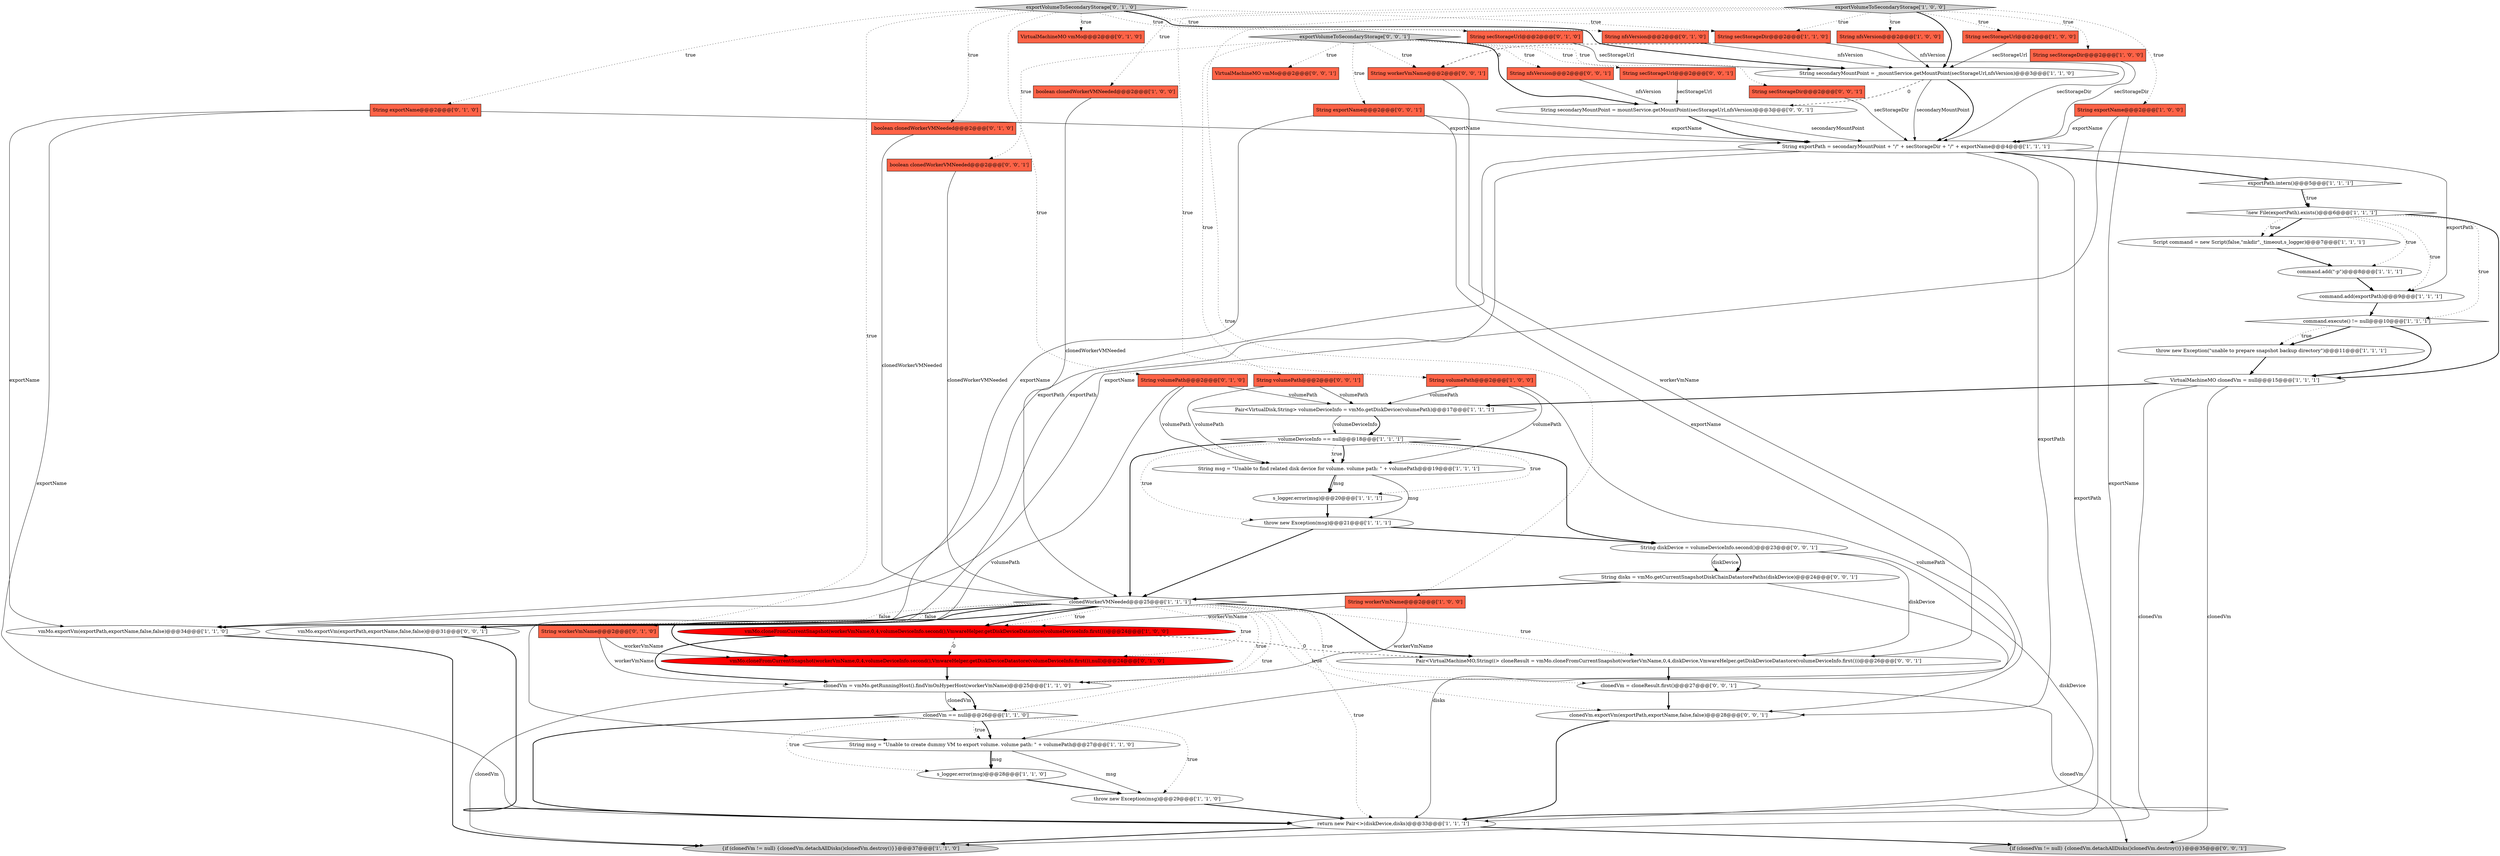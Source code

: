 digraph {
31 [style = filled, label = "VirtualMachineMO clonedVm = null@@@15@@@['1', '1', '1']", fillcolor = white, shape = ellipse image = "AAA0AAABBB1BBB"];
6 [style = filled, label = "clonedVm == null@@@26@@@['1', '1', '0']", fillcolor = white, shape = diamond image = "AAA0AAABBB1BBB"];
20 [style = filled, label = "command.execute() != null@@@10@@@['1', '1', '1']", fillcolor = white, shape = diamond image = "AAA0AAABBB1BBB"];
41 [style = filled, label = "vmMo.cloneFromCurrentSnapshot(workerVmName,0,4,volumeDeviceInfo.second(),VmwareHelper.getDiskDeviceDatastore(volumeDeviceInfo.first()),null)@@@24@@@['0', '1', '0']", fillcolor = red, shape = ellipse image = "AAA1AAABBB2BBB"];
27 [style = filled, label = "clonedVm = vmMo.getRunningHost().findVmOnHyperHost(workerVmName)@@@25@@@['1', '1', '0']", fillcolor = white, shape = ellipse image = "AAA0AAABBB1BBB"];
22 [style = filled, label = "String nfsVersion@@@2@@@['1', '0', '0']", fillcolor = tomato, shape = box image = "AAA0AAABBB1BBB"];
12 [style = filled, label = "String workerVmName@@@2@@@['1', '0', '0']", fillcolor = tomato, shape = box image = "AAA0AAABBB1BBB"];
53 [style = filled, label = "clonedVm = cloneResult.first()@@@27@@@['0', '0', '1']", fillcolor = white, shape = ellipse image = "AAA0AAABBB3BBB"];
5 [style = filled, label = "String msg = \"Unable to create dummy VM to export volume. volume path: \" + volumePath@@@27@@@['1', '1', '0']", fillcolor = white, shape = ellipse image = "AAA0AAABBB1BBB"];
17 [style = filled, label = "vmMo.exportVm(exportPath,exportName,false,false)@@@34@@@['1', '1', '0']", fillcolor = white, shape = ellipse image = "AAA0AAABBB1BBB"];
9 [style = filled, label = "Pair<VirtualDisk,String> volumeDeviceInfo = vmMo.getDiskDevice(volumePath)@@@17@@@['1', '1', '1']", fillcolor = white, shape = ellipse image = "AAA0AAABBB1BBB"];
25 [style = filled, label = "String volumePath@@@2@@@['1', '0', '0']", fillcolor = tomato, shape = box image = "AAA0AAABBB1BBB"];
28 [style = filled, label = "String secStorageDir@@@2@@@['1', '1', '0']", fillcolor = tomato, shape = box image = "AAA0AAABBB1BBB"];
33 [style = filled, label = "clonedWorkerVMNeeded@@@25@@@['1', '1', '1']", fillcolor = white, shape = diamond image = "AAA0AAABBB1BBB"];
34 [style = filled, label = "String nfsVersion@@@2@@@['0', '1', '0']", fillcolor = tomato, shape = box image = "AAA0AAABBB2BBB"];
30 [style = filled, label = "String msg = \"Unable to find related disk device for volume. volume path: \" + volumePath@@@19@@@['1', '1', '1']", fillcolor = white, shape = ellipse image = "AAA0AAABBB1BBB"];
42 [style = filled, label = "VirtualMachineMO vmMo@@@2@@@['0', '1', '0']", fillcolor = tomato, shape = box image = "AAA0AAABBB2BBB"];
49 [style = filled, label = "String exportName@@@2@@@['0', '0', '1']", fillcolor = tomato, shape = box image = "AAA0AAABBB3BBB"];
38 [style = filled, label = "String exportName@@@2@@@['0', '1', '0']", fillcolor = tomato, shape = box image = "AAA0AAABBB2BBB"];
3 [style = filled, label = "command.add(exportPath)@@@9@@@['1', '1', '1']", fillcolor = white, shape = ellipse image = "AAA0AAABBB1BBB"];
1 [style = filled, label = "throw new Exception(msg)@@@21@@@['1', '1', '1']", fillcolor = white, shape = ellipse image = "AAA0AAABBB1BBB"];
57 [style = filled, label = "String disks = vmMo.getCurrentSnapshotDiskChainDatastorePaths(diskDevice)@@@24@@@['0', '0', '1']", fillcolor = white, shape = ellipse image = "AAA0AAABBB3BBB"];
2 [style = filled, label = "Script command = new Script(false,\"mkdir\",_timeout,s_logger)@@@7@@@['1', '1', '1']", fillcolor = white, shape = ellipse image = "AAA0AAABBB1BBB"];
14 [style = filled, label = "exportVolumeToSecondaryStorage['1', '0', '0']", fillcolor = lightgray, shape = diamond image = "AAA0AAABBB1BBB"];
16 [style = filled, label = "volumeDeviceInfo == null@@@18@@@['1', '1', '1']", fillcolor = white, shape = diamond image = "AAA0AAABBB1BBB"];
19 [style = filled, label = "throw new Exception(msg)@@@29@@@['1', '1', '0']", fillcolor = white, shape = ellipse image = "AAA0AAABBB1BBB"];
45 [style = filled, label = "String volumePath@@@2@@@['0', '0', '1']", fillcolor = tomato, shape = box image = "AAA0AAABBB3BBB"];
32 [style = filled, label = "return new Pair<>(diskDevice,disks)@@@33@@@['1', '1', '1']", fillcolor = white, shape = ellipse image = "AAA0AAABBB1BBB"];
37 [style = filled, label = "boolean clonedWorkerVMNeeded@@@2@@@['0', '1', '0']", fillcolor = tomato, shape = box image = "AAA0AAABBB2BBB"];
56 [style = filled, label = "vmMo.exportVm(exportPath,exportName,false,false)@@@31@@@['0', '0', '1']", fillcolor = white, shape = ellipse image = "AAA0AAABBB3BBB"];
58 [style = filled, label = "String nfsVersion@@@2@@@['0', '0', '1']", fillcolor = tomato, shape = box image = "AAA0AAABBB3BBB"];
26 [style = filled, label = "{if (clonedVm != null) {clonedVm.detachAllDisks()clonedVm.destroy()}}@@@37@@@['1', '1', '0']", fillcolor = lightgray, shape = ellipse image = "AAA0AAABBB1BBB"];
11 [style = filled, label = "command.add(\"-p\")@@@8@@@['1', '1', '1']", fillcolor = white, shape = ellipse image = "AAA0AAABBB1BBB"];
43 [style = filled, label = "Pair<VirtualMachineMO,String((> cloneResult = vmMo.cloneFromCurrentSnapshot(workerVmName,0,4,diskDevice,VmwareHelper.getDiskDeviceDatastore(volumeDeviceInfo.first()))@@@26@@@['0', '0', '1']", fillcolor = white, shape = ellipse image = "AAA0AAABBB3BBB"];
47 [style = filled, label = "String secStorageUrl@@@2@@@['0', '0', '1']", fillcolor = tomato, shape = box image = "AAA0AAABBB3BBB"];
24 [style = filled, label = "!new File(exportPath).exists()@@@6@@@['1', '1', '1']", fillcolor = white, shape = diamond image = "AAA0AAABBB1BBB"];
44 [style = filled, label = "String diskDevice = volumeDeviceInfo.second()@@@23@@@['0', '0', '1']", fillcolor = white, shape = ellipse image = "AAA0AAABBB3BBB"];
13 [style = filled, label = "String exportPath = secondaryMountPoint + \"/\" + secStorageDir + \"/\" + exportName@@@4@@@['1', '1', '1']", fillcolor = white, shape = ellipse image = "AAA0AAABBB1BBB"];
48 [style = filled, label = "boolean clonedWorkerVMNeeded@@@2@@@['0', '0', '1']", fillcolor = tomato, shape = box image = "AAA0AAABBB3BBB"];
21 [style = filled, label = "String exportName@@@2@@@['1', '0', '0']", fillcolor = tomato, shape = box image = "AAA0AAABBB1BBB"];
39 [style = filled, label = "String secStorageUrl@@@2@@@['0', '1', '0']", fillcolor = tomato, shape = box image = "AAA0AAABBB2BBB"];
50 [style = filled, label = "exportVolumeToSecondaryStorage['0', '0', '1']", fillcolor = lightgray, shape = diamond image = "AAA0AAABBB3BBB"];
0 [style = filled, label = "exportPath.intern()@@@5@@@['1', '1', '1']", fillcolor = white, shape = diamond image = "AAA0AAABBB1BBB"];
51 [style = filled, label = "String secondaryMountPoint = mountService.getMountPoint(secStorageUrl,nfsVersion)@@@3@@@['0', '0', '1']", fillcolor = white, shape = ellipse image = "AAA0AAABBB3BBB"];
40 [style = filled, label = "exportVolumeToSecondaryStorage['0', '1', '0']", fillcolor = lightgray, shape = diamond image = "AAA0AAABBB2BBB"];
55 [style = filled, label = "clonedVm.exportVm(exportPath,exportName,false,false)@@@28@@@['0', '0', '1']", fillcolor = white, shape = ellipse image = "AAA0AAABBB3BBB"];
29 [style = filled, label = "s_logger.error(msg)@@@20@@@['1', '1', '1']", fillcolor = white, shape = ellipse image = "AAA0AAABBB1BBB"];
52 [style = filled, label = "{if (clonedVm != null) {clonedVm.detachAllDisks()clonedVm.destroy()}}@@@35@@@['0', '0', '1']", fillcolor = lightgray, shape = ellipse image = "AAA0AAABBB3BBB"];
4 [style = filled, label = "String secStorageDir@@@2@@@['1', '0', '0']", fillcolor = tomato, shape = box image = "AAA0AAABBB1BBB"];
54 [style = filled, label = "VirtualMachineMO vmMo@@@2@@@['0', '0', '1']", fillcolor = tomato, shape = box image = "AAA0AAABBB3BBB"];
46 [style = filled, label = "String secStorageDir@@@2@@@['0', '0', '1']", fillcolor = tomato, shape = box image = "AAA0AAABBB3BBB"];
35 [style = filled, label = "String volumePath@@@2@@@['0', '1', '0']", fillcolor = tomato, shape = box image = "AAA0AAABBB2BBB"];
36 [style = filled, label = "String workerVmName@@@2@@@['0', '1', '0']", fillcolor = tomato, shape = box image = "AAA0AAABBB2BBB"];
15 [style = filled, label = "String secStorageUrl@@@2@@@['1', '0', '0']", fillcolor = tomato, shape = box image = "AAA0AAABBB1BBB"];
59 [style = filled, label = "String workerVmName@@@2@@@['0', '0', '1']", fillcolor = tomato, shape = box image = "AAA0AAABBB3BBB"];
23 [style = filled, label = "String secondaryMountPoint = _mountService.getMountPoint(secStorageUrl,nfsVersion)@@@3@@@['1', '1', '0']", fillcolor = white, shape = ellipse image = "AAA0AAABBB1BBB"];
18 [style = filled, label = "s_logger.error(msg)@@@28@@@['1', '1', '0']", fillcolor = white, shape = ellipse image = "AAA0AAABBB1BBB"];
8 [style = filled, label = "boolean clonedWorkerVMNeeded@@@2@@@['1', '0', '0']", fillcolor = tomato, shape = box image = "AAA0AAABBB1BBB"];
10 [style = filled, label = "vmMo.cloneFromCurrentSnapshot(workerVmName,0,4,volumeDeviceInfo.second(),VmwareHelper.getDiskDeviceDatastore(volumeDeviceInfo.first()))@@@24@@@['1', '0', '0']", fillcolor = red, shape = ellipse image = "AAA1AAABBB1BBB"];
7 [style = filled, label = "throw new Exception(\"unable to prepare snapshot backup directory\")@@@11@@@['1', '1', '1']", fillcolor = white, shape = ellipse image = "AAA0AAABBB1BBB"];
40->39 [style = dotted, label="true"];
28->13 [style = solid, label="secStorageDir"];
44->32 [style = solid, label="diskDevice"];
21->13 [style = solid, label="exportName"];
32->52 [style = bold, label=""];
31->9 [style = bold, label=""];
57->33 [style = bold, label=""];
23->51 [style = dashed, label="0"];
40->28 [style = dotted, label="true"];
5->18 [style = solid, label="msg"];
14->22 [style = dotted, label="true"];
7->31 [style = bold, label=""];
49->13 [style = solid, label="exportName"];
40->36 [style = dotted, label="true"];
40->37 [style = dotted, label="true"];
49->56 [style = solid, label="exportName"];
28->59 [style = dashed, label="0"];
6->19 [style = dotted, label="true"];
30->29 [style = bold, label=""];
9->16 [style = bold, label=""];
40->23 [style = bold, label=""];
45->30 [style = solid, label="volumePath"];
1->33 [style = bold, label=""];
10->41 [style = dashed, label="0"];
14->21 [style = dotted, label="true"];
6->18 [style = dotted, label="true"];
38->13 [style = solid, label="exportName"];
23->13 [style = bold, label=""];
0->24 [style = dotted, label="true"];
0->24 [style = bold, label=""];
43->53 [style = bold, label=""];
50->48 [style = dotted, label="true"];
39->23 [style = solid, label="secStorageUrl"];
33->56 [style = bold, label=""];
51->13 [style = solid, label="secondaryMountPoint"];
23->13 [style = solid, label="secondaryMountPoint"];
24->3 [style = dotted, label="true"];
33->17 [style = dotted, label="false"];
29->1 [style = bold, label=""];
33->27 [style = dotted, label="true"];
22->23 [style = solid, label="nfsVersion"];
50->45 [style = dotted, label="true"];
6->32 [style = bold, label=""];
53->52 [style = solid, label="clonedVm"];
1->44 [style = bold, label=""];
14->12 [style = dotted, label="true"];
56->32 [style = bold, label=""];
34->23 [style = solid, label="nfsVersion"];
33->32 [style = dotted, label="true"];
18->19 [style = bold, label=""];
33->55 [style = dotted, label="true"];
44->43 [style = solid, label="diskDevice"];
33->41 [style = bold, label=""];
20->31 [style = bold, label=""];
50->59 [style = dotted, label="true"];
21->32 [style = solid, label="exportName"];
32->26 [style = bold, label=""];
37->33 [style = solid, label="clonedWorkerVMNeeded"];
40->35 [style = dotted, label="true"];
25->9 [style = solid, label="volumePath"];
16->1 [style = dotted, label="true"];
16->33 [style = bold, label=""];
15->23 [style = solid, label="secStorageUrl"];
14->25 [style = dotted, label="true"];
27->26 [style = solid, label="clonedVm"];
10->43 [style = dashed, label="0"];
13->56 [style = solid, label="exportPath"];
55->32 [style = bold, label=""];
20->7 [style = bold, label=""];
13->32 [style = solid, label="exportPath"];
38->32 [style = solid, label="exportName"];
14->4 [style = dotted, label="true"];
33->10 [style = dotted, label="true"];
13->0 [style = bold, label=""];
44->57 [style = bold, label=""];
36->41 [style = solid, label="workerVmName"];
40->42 [style = dotted, label="true"];
50->49 [style = dotted, label="true"];
40->34 [style = dotted, label="true"];
41->27 [style = bold, label=""];
47->51 [style = solid, label="secStorageUrl"];
33->6 [style = dotted, label="true"];
50->54 [style = dotted, label="true"];
45->9 [style = solid, label="volumePath"];
40->38 [style = dotted, label="true"];
31->26 [style = solid, label="clonedVm"];
36->27 [style = solid, label="workerVmName"];
5->18 [style = bold, label=""];
20->7 [style = dotted, label="true"];
5->19 [style = solid, label="msg"];
58->51 [style = solid, label="nfsVersion"];
51->13 [style = bold, label=""];
57->32 [style = solid, label="disks"];
27->6 [style = solid, label="clonedVm"];
35->5 [style = solid, label="volumePath"];
13->55 [style = solid, label="exportPath"];
24->11 [style = dotted, label="true"];
13->17 [style = solid, label="exportPath"];
33->53 [style = dotted, label="true"];
6->5 [style = bold, label=""];
35->30 [style = solid, label="volumePath"];
19->32 [style = bold, label=""];
50->46 [style = dotted, label="true"];
14->23 [style = bold, label=""];
24->31 [style = bold, label=""];
11->3 [style = bold, label=""];
16->44 [style = bold, label=""];
14->28 [style = dotted, label="true"];
21->17 [style = solid, label="exportName"];
48->33 [style = solid, label="clonedWorkerVMNeeded"];
16->30 [style = bold, label=""];
33->43 [style = bold, label=""];
24->20 [style = dotted, label="true"];
14->8 [style = dotted, label="true"];
31->52 [style = solid, label="clonedVm"];
33->41 [style = dotted, label="true"];
16->29 [style = dotted, label="true"];
2->11 [style = bold, label=""];
46->13 [style = solid, label="secStorageDir"];
33->17 [style = bold, label=""];
12->27 [style = solid, label="workerVmName"];
53->55 [style = bold, label=""];
17->26 [style = bold, label=""];
24->2 [style = bold, label=""];
10->27 [style = bold, label=""];
33->43 [style = dotted, label="true"];
16->30 [style = dotted, label="true"];
35->9 [style = solid, label="volumePath"];
9->16 [style = solid, label="volumeDeviceInfo"];
12->10 [style = solid, label="workerVmName"];
33->10 [style = bold, label=""];
25->5 [style = solid, label="volumePath"];
25->30 [style = solid, label="volumePath"];
50->47 [style = dotted, label="true"];
27->6 [style = bold, label=""];
14->15 [style = dotted, label="true"];
3->20 [style = bold, label=""];
38->17 [style = solid, label="exportName"];
8->33 [style = solid, label="clonedWorkerVMNeeded"];
30->1 [style = solid, label="msg"];
59->43 [style = solid, label="workerVmName"];
50->51 [style = bold, label=""];
50->58 [style = dotted, label="true"];
13->3 [style = solid, label="exportPath"];
4->13 [style = solid, label="secStorageDir"];
44->57 [style = solid, label="diskDevice"];
33->56 [style = dotted, label="false"];
30->29 [style = solid, label="msg"];
24->2 [style = dotted, label="true"];
49->55 [style = solid, label="exportName"];
6->5 [style = dotted, label="true"];
}
